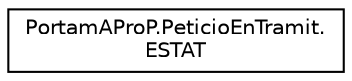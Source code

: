 digraph "Graphical Class Hierarchy"
{
  edge [fontname="Helvetica",fontsize="10",labelfontname="Helvetica",labelfontsize="10"];
  node [fontname="Helvetica",fontsize="10",shape=record];
  rankdir="LR";
  Node0 [label="PortamAProP.PeticioEnTramit.\lESTAT",height=0.2,width=0.4,color="black", fillcolor="white", style="filled",URL="$enum_portam_a_pro_p_1_1_peticio_en_tramit_1_1_e_s_t_a_t.html",tooltip="Ens diu l&#39;estat en que es troba la peticions. "];
}
